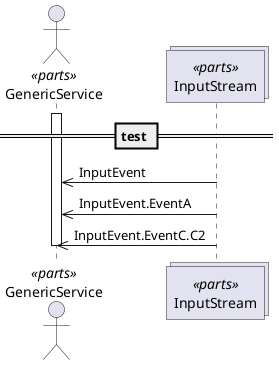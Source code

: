 @startuml Read event from stream

== test ==

actor "GenericService" as GenericService <<parts>>
collections "InputStream" as InputStream <<parts>>

activate GenericService
InputStream ->> GenericService: InputEvent
InputStream ->> GenericService: InputEvent.EventA
InputStream ->> GenericService: InputEvent.EventC.C2

deactivate GenericService

@enduml

